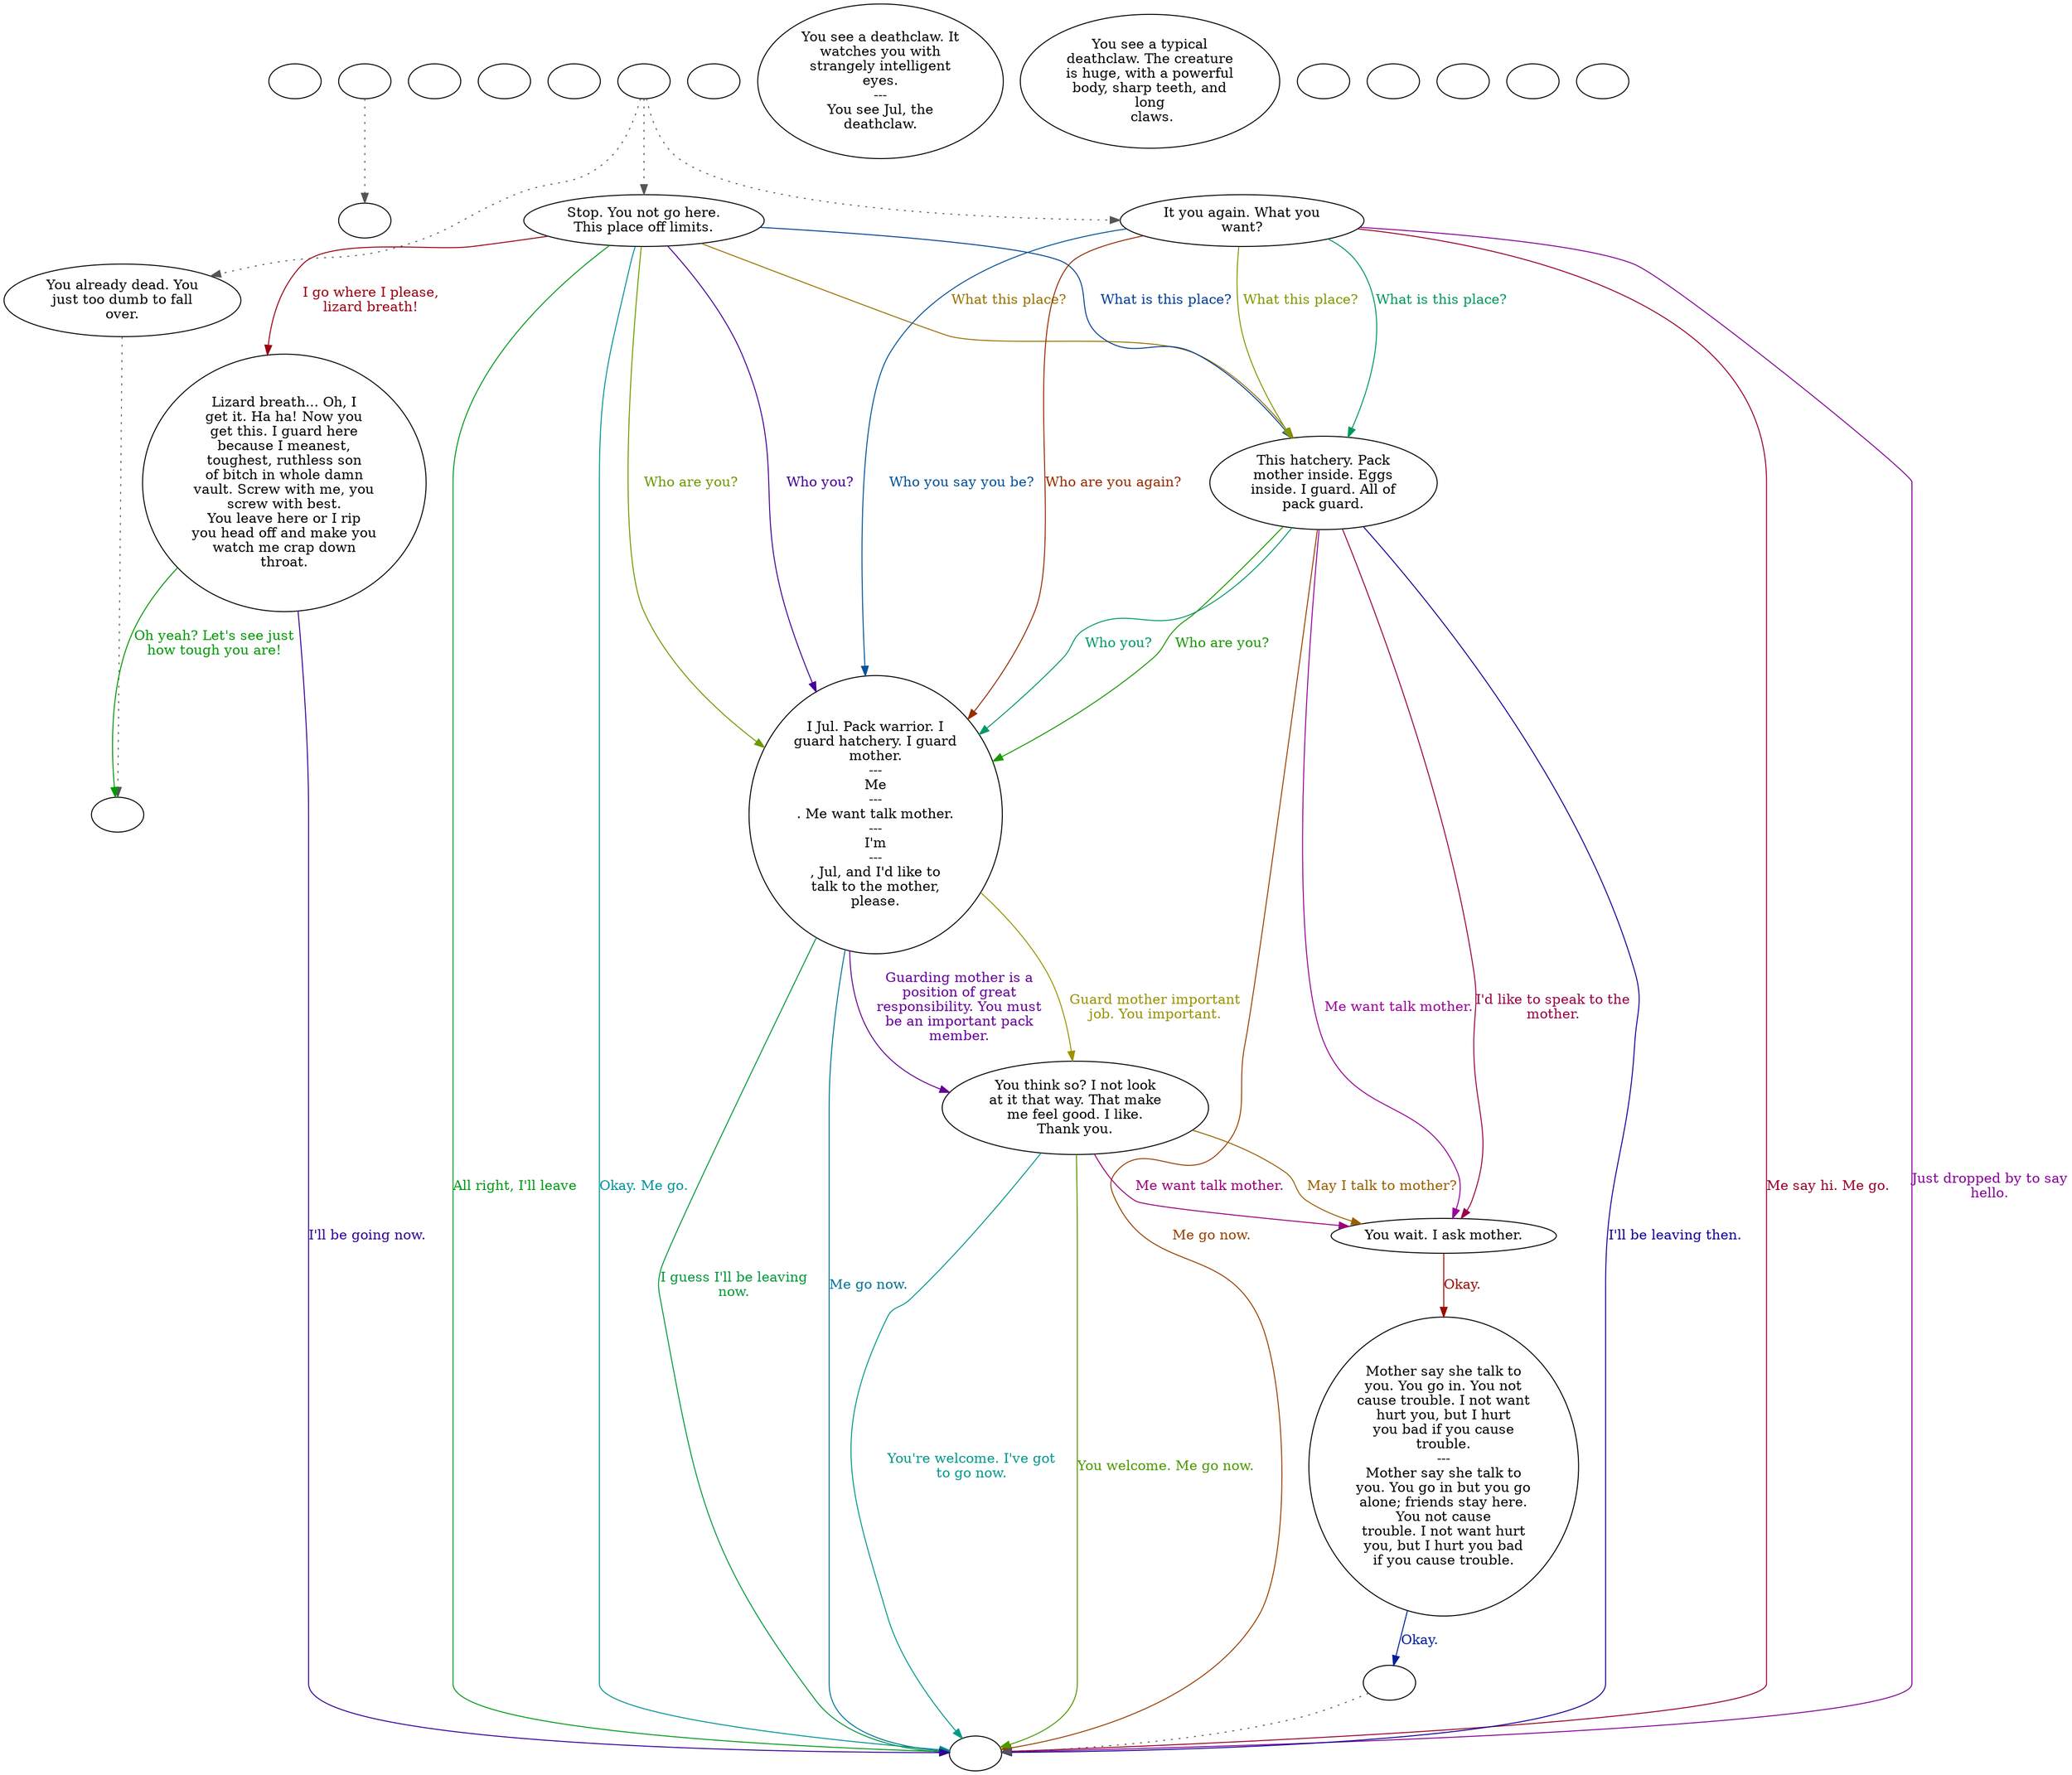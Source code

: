digraph ocjul {
  "checkPartyMembersNearDoor" [style=filled       fillcolor="#FFFFFF"       color="#000000"]
  "checkPartyMembersNearDoor" [label=""]
  "old_pickup_p_proc" [style=filled       fillcolor="#FFFFFF"       color="#000000"]
  "old_pickup_p_proc" [label=""]
  "pickup_p_proc" [style=filled       fillcolor="#FFFFFF"       color="#000000"]
  "pickup_p_proc" -> "old_pickup_p_proc" [style=dotted color="#555555"]
  "pickup_p_proc" [label=""]
  "getTimeBit" [style=filled       fillcolor="#FFFFFF"       color="#000000"]
  "getTimeBit" [label=""]
  "start" [style=filled       fillcolor="#FFFFFF"       color="#000000"]
  "start" [label=""]
  "critter_p_proc" [style=filled       fillcolor="#FFFFFF"       color="#000000"]
  "critter_p_proc" [label=""]
  "talk_p_proc" [style=filled       fillcolor="#FFFFFF"       color="#000000"]
  "talk_p_proc" -> "Node009" [style=dotted color="#555555"]
  "talk_p_proc" -> "Node001" [style=dotted color="#555555"]
  "talk_p_proc" -> "Node008" [style=dotted color="#555555"]
  "talk_p_proc" [label=""]
  "destroy_p_proc" [style=filled       fillcolor="#FFFFFF"       color="#000000"]
  "destroy_p_proc" [label=""]
  "look_at_p_proc" [style=filled       fillcolor="#FFFFFF"       color="#000000"]
  "look_at_p_proc" [label="You see a deathclaw. It\nwatches you with\nstrangely intelligent\neyes.\n---\nYou see Jul, the\ndeathclaw."]
  "description_p_proc" [style=filled       fillcolor="#FFFFFF"       color="#000000"]
  "description_p_proc" [label="You see a typical\ndeathclaw. The creature\nis huge, with a powerful\nbody, sharp teeth, and\nlong\n claws."]
  "use_skill_on_p_proc" [style=filled       fillcolor="#FFFFFF"       color="#000000"]
  "use_skill_on_p_proc" [label=""]
  "damage_p_proc" [style=filled       fillcolor="#FFFFFF"       color="#000000"]
  "damage_p_proc" [label=""]
  "map_enter_p_proc" [style=filled       fillcolor="#FFFFFF"       color="#000000"]
  "map_enter_p_proc" [label=""]
  "push_p_proc" [style=filled       fillcolor="#FFFFFF"       color="#000000"]
  "push_p_proc" [label=""]
  "timed_event_p_proc" [style=filled       fillcolor="#FFFFFF"       color="#000000"]
  "timed_event_p_proc" [label=""]
  "Node998" [style=filled       fillcolor="#FFFFFF"       color="#000000"]
  "Node998" [label=""]
  "Node999" [style=filled       fillcolor="#FFFFFF"       color="#000000"]
  "Node999" [label=""]
  "Node001" [style=filled       fillcolor="#FFFFFF"       color="#000000"]
  "Node001" [label="Stop. You not go here.\nThis place off limits."]
  "Node001" -> "Node999" [label="Okay. Me go." color="#009299" fontcolor="#009299"]
  "Node001" -> "Node002" [label="What this place?" color="#997300" fontcolor="#997300"]
  "Node001" -> "Node003" [label="Who you?" color="#460099" fontcolor="#460099"]
  "Node001" -> "Node999" [label="All right, I'll leave" color="#00991A" fontcolor="#00991A"]
  "Node001" -> "Node007" [label="I go where I please,\nlizard breath!" color="#990013" fontcolor="#990013"]
  "Node001" -> "Node002" [label="What is this place?" color="#004099" fontcolor="#004099"]
  "Node001" -> "Node003" [label="Who are you?" color="#6C9900" fontcolor="#6C9900"]
  "Node002" [style=filled       fillcolor="#FFFFFF"       color="#000000"]
  "Node002" [label="This hatchery. Pack\nmother inside. Eggs\ninside. I guard. All of\npack guard."]
  "Node002" -> "Node004" [label="Me want talk mother." color="#990099" fontcolor="#990099"]
  "Node002" -> "Node003" [label="Who you?" color="#00996C" fontcolor="#00996C"]
  "Node002" -> "Node999" [label="Me go now." color="#994000" fontcolor="#994000"]
  "Node002" -> "Node999" [label="I'll be leaving then." color="#130099" fontcolor="#130099"]
  "Node002" -> "Node003" [label="Who are you?" color="#199900" fontcolor="#199900"]
  "Node002" -> "Node004" [label="I'd like to speak to the\nmother." color="#990046" fontcolor="#990046"]
  "Node003" [style=filled       fillcolor="#FFFFFF"       color="#000000"]
  "Node003" [label="I Jul. Pack warrior. I\nguard hatchery. I guard\nmother.\n---\nMe\n---\n. Me want talk mother.\n---\nI'm\n---\n, Jul, and I'd like to\ntalk to the mother,\nplease."]
  "Node003" -> "Node999" [label="Me go now." color="#007399" fontcolor="#007399"]
  "Node003" -> "Node006" [label="Guard mother important\njob. You important." color="#999300" fontcolor="#999300"]
  "Node003" -> "Node006" [label="Guarding mother is a\nposition of great\nresponsibility. You must\nbe an important pack\nmember." color="#660099" fontcolor="#660099"]
  "Node003" -> "Node999" [label="I guess I'll be leaving\nnow." color="#009939" fontcolor="#009939"]
  "Node004" [style=filled       fillcolor="#FFFFFF"       color="#000000"]
  "Node004" [label="You wait. I ask mother."]
  "Node004" -> "Node005" [label="Okay." color="#990D00" fontcolor="#990D00"]
  "Node005" [style=filled       fillcolor="#FFFFFF"       color="#000000"]
  "Node005" [label="Mother say she talk to\nyou. You go in. You not\ncause trouble. I not want\nhurt you, but I hurt\nyou bad if you cause\ntrouble.\n---\nMother say she talk to\nyou. You go in but you go\nalone; friends stay here.\nYou not cause\ntrouble. I not want hurt\nyou, but I hurt you bad\nif you cause trouble."]
  "Node005" -> "nodeTrans" [label="Okay." color="#002099" fontcolor="#002099"]
  "Node006" [style=filled       fillcolor="#FFFFFF"       color="#000000"]
  "Node006" [label="You think so? I not look\nat it that way. That make\nme feel good. I like.\nThank you."]
  "Node006" -> "Node999" [label="You welcome. Me go now." color="#4D9900" fontcolor="#4D9900"]
  "Node006" -> "Node004" [label="Me want talk mother." color="#990079" fontcolor="#990079"]
  "Node006" -> "Node999" [label="You're welcome. I've got\nto go now." color="#00998C" fontcolor="#00998C"]
  "Node006" -> "Node004" [label="May I talk to mother?" color="#995F00" fontcolor="#995F00"]
  "Node007" [style=filled       fillcolor="#FFFFFF"       color="#000000"]
  "Node007" [label="Lizard breath... Oh, I\nget it. Ha ha! Now you\nget this. I guard here\nbecause I meanest,\ntoughest, ruthless son\nof bitch in whole damn\nvault. Screw with me, you\nscrew with best.\nYou leave here or I rip\nyou head off and make you\nwatch me crap down\nthroat."]
  "Node007" -> "Node999" [label="I'll be going now." color="#330099" fontcolor="#330099"]
  "Node007" -> "Node998" [label="Oh yeah? Let's see just\nhow tough you are!" color="#009906" fontcolor="#009906"]
  "Node008" [style=filled       fillcolor="#FFFFFF"       color="#000000"]
  "Node008" [label="It you again. What you\nwant?"]
  "Node008" -> "Node999" [label="Me say hi. Me go." color="#990026" fontcolor="#990026"]
  "Node008" -> "Node003" [label="Who you say you be?" color="#005399" fontcolor="#005399"]
  "Node008" -> "Node002" [label="What this place?" color="#809900" fontcolor="#809900"]
  "Node008" -> "Node999" [label="Just dropped by to say\nhello." color="#860099" fontcolor="#860099"]
  "Node008" -> "Node002" [label="What is this place?" color="#009959" fontcolor="#009959"]
  "Node008" -> "Node003" [label="Who are you again?" color="#992C00" fontcolor="#992C00"]
  "Node009" [style=filled       fillcolor="#FFFFFF"       color="#000000"]
  "Node009" -> "Node998" [style=dotted color="#555555"]
  "Node009" [label="You already dead. You\njust too dumb to fall\nover."]
  "nodeTrans" [style=filled       fillcolor="#FFFFFF"       color="#000000"]
  "nodeTrans" -> "Node999" [style=dotted color="#555555"]
  "nodeTrans" [label=""]
}